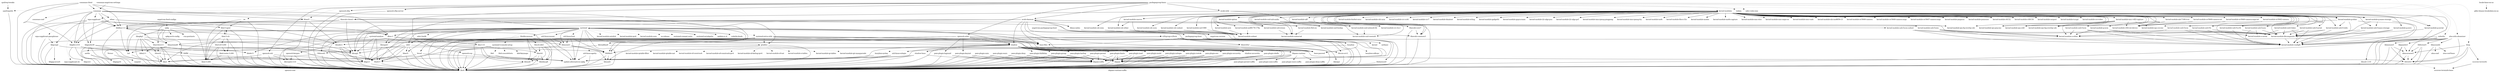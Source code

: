 digraph depends {
    node [shape=plaintext]
"alsa-utils-alsamixer" -> "libasound2";
"alsa-utils-alsamixer" -> "libc6";
"alsa-utils-alsamixer" -> "libformw5";
"alsa-utils-alsamixer" -> "libmenuw5";
"alsa-utils-alsamixer" -> "libncursesw5";
"alsa-utils-alsamixer" -> "libpanelw5";
"alsa-utils-alsamixer" -> "libtinfo5";
"angstrom-feed-configs" -> "opkg" [style=dotted];
"angstrom-packagegroup-boot" -> "angstrom-version";
"angstrom-packagegroup-boot" -> "packagegroup-boot";
"avahi-daemon" -> "base-files";
"avahi-daemon" -> "base-passwd";
"avahi-daemon" -> "libavahi-common3";
"avahi-daemon" -> "libavahi-core7";
"avahi-daemon" -> "libc6";
"avahi-daemon" -> "libcap2";
"avahi-daemon" -> "libdaemon0";
"avahi-daemon" -> "libdbus-1-3";
"avahi-daemon" -> "libexpat1";
"avahi-daemon" -> "libnss-mdns" [style=dotted];
"avahi-daemon" -> "shadow";
"avahi-utils" -> "libavahi-client3";
"avahi-utils" -> "libavahi-common3";
"avahi-utils" -> "libc6";
"bluez5" -> "libc6";
"bluez5" -> "libdbus-1-3";
"bluez5" -> "libglib-2.0-0";
"bluez5" -> "libreadline6";
"bluez5" -> "libudev1";
"busybox" -> "busybox-syslog" [style=dotted];
"busybox" -> "busybox-udhcpc" [style=dotted];
"busybox" -> "libc6";
"busybox" -> "update-alternatives-opkg";
"busybox-syslog" -> "update-alternatives-opkg";
"connman" -> "bluez5";
"connman" -> "connman-conf" [style=dotted];
"connman" -> "dbus-1";
"connman" -> "iptables";
"connman" -> "libc6";
"connman" -> "libdbus-1-3";
"connman" -> "libglib-2.0-0";
"connman" -> "libgnutls30";
"connman" -> "ofono";
"connman" -> "wpa-supplicant";
"connman-angstrom-settings" -> "connman";
"connman-client" -> "connman";
"connman-client" -> "libc6";
"connman-client" -> "libdbus-1-3";
"connman-client" -> "libglib-2.0-0";
"connman-client" -> "libreadline6";
"cpufreq-tweaks" -> "cpufrequtils";
"cpufrequtils" -> "libc6";
"dbus-1" -> "base-files";
"dbus-1" -> "base-passwd";
"dbus-1" -> "libc6";
"dbus-1" -> "libdbus-1-3";
"dbus-1" -> "libexpat1";
"dbus-1" -> "libsystemd0";
"dbus-1" -> "libx11-6";
"dbus-1" -> "shadow";
"e2fsprogs-e2fsck" -> "libblkid1";
"e2fsprogs-e2fsck" -> "libc6";
"e2fsprogs-e2fsck" -> "libcom-err2";
"e2fsprogs-e2fsck" -> "libe2p2";
"e2fsprogs-e2fsck" -> "libext2fs2";
"e2fsprogs-e2fsck" -> "libuuid1";
"fixmac" -> "ranpwd";
"htop" -> "libc6";
"htop" -> "libncursesw5";
"htop" -> "libtinfo5";
"htop" -> "ncurses-terminfo";
"iptables" -> "kernel-module-ip-tables" [style=dotted];
"iptables" -> "kernel-module-ipt-masquerade" [style=dotted];
"iptables" -> "kernel-module-iptable-filter" [style=dotted];
"iptables" -> "kernel-module-iptable-nat" [style=dotted];
"iptables" -> "kernel-module-nf-conntrack" [style=dotted];
"iptables" -> "kernel-module-nf-conntrack-ipv4" [style=dotted];
"iptables" -> "kernel-module-nf-defrag-ipv4" [style=dotted];
"iptables" -> "kernel-module-nf-nat" [style=dotted];
"iptables" -> "kernel-module-x-tables" [style=dotted];
"iptables" -> "libc6";
"iw" -> "libc6";
"iw" -> "libnl-3-200";
"iw" -> "libnl-3-genl";
"kbd" -> "libc6";
"kbd" -> "update-alternatives-opkg";
"kernel-module-adv7180-tvin" -> "kernel-module-v4l2-int-device";
"kernel-module-asix" -> "kernel-module-usbnet";
"kernel-module-ax88179-178a" -> "kernel-module-usbnet";
"kernel-module-cdc-eem" -> "kernel-module-usbnet";
"kernel-module-cdc-ether" -> "kernel-module-usbnet";
"kernel-module-cdc-ncm" -> "kernel-module-usbnet";
"kernel-module-cdc-subset" -> "kernel-module-usbnet";
"kernel-module-ftdi-sio" -> "kernel-module-usbserial";
"kernel-module-g-ether" -> "kernel-module-configfs";
"kernel-module-g-ether" -> "kernel-module-libcomposite";
"kernel-module-g-ether" -> "kernel-module-u-ether";
"kernel-module-g-ether" -> "kernel-module-usb-f-rndis";
"kernel-module-g-mass-storage" -> "kernel-module-configfs";
"kernel-module-g-mass-storage" -> "kernel-module-libcomposite";
"kernel-module-g-mass-storage" -> "kernel-module-usb-f-mass-storage";
"kernel-module-g-ncm" -> "kernel-module-configfs";
"kernel-module-g-ncm" -> "kernel-module-libcomposite";
"kernel-module-g-ncm" -> "kernel-module-u-ether";
"kernel-module-g-serial" -> "kernel-module-configfs";
"kernel-module-g-serial" -> "kernel-module-libcomposite";
"kernel-module-g-zero" -> "kernel-module-configfs";
"kernel-module-g-zero" -> "kernel-module-libcomposite";
"kernel-module-libcomposite" -> "kernel-module-configfs";
"kernel-module-mxc-v4l2-capture" -> "kernel-module-ipu-bg-overlay-sdc";
"kernel-module-mxc-v4l2-capture" -> "kernel-module-ipu-csi-enc";
"kernel-module-mxc-v4l2-capture" -> "kernel-module-ipu-fg-overlay-sdc";
"kernel-module-mxc-v4l2-capture" -> "kernel-module-ipu-prp-enc";
"kernel-module-mxc-v4l2-capture" -> "kernel-module-ipu-still";
"kernel-module-mxc-v4l2-capture" -> "kernel-module-v4l2-int-device";
"kernel-module-net1080" -> "kernel-module-usbnet";
"kernel-module-option" -> "kernel-module-usb-wwan";
"kernel-module-option" -> "kernel-module-usbserial";
"kernel-module-ov5640-camera-int" -> "kernel-module-v4l2-int-device";
"kernel-module-ov5640-camera-mipi-int" -> "kernel-module-v4l2-int-device";
"kernel-module-ov5642-camera" -> "kernel-module-v4l2-int-device";
"kernel-module-snd-usb-audio" -> "kernel-module-snd-hwdep";
"kernel-module-snd-usb-audio" -> "kernel-module-snd-rawmidi";
"kernel-module-snd-usb-audio" -> "kernel-module-snd-usbmidi-lib";
"kernel-module-snd-usbmidi-lib" -> "kernel-module-snd-rawmidi";
"kernel-module-udf" -> "kernel-module-crc-itu-t";
"kernel-module-usb-f-acm" -> "kernel-module-configfs";
"kernel-module-usb-f-acm" -> "kernel-module-libcomposite";
"kernel-module-usb-f-acm" -> "kernel-module-u-serial";
"kernel-module-usb-f-ecm" -> "kernel-module-configfs";
"kernel-module-usb-f-ecm" -> "kernel-module-libcomposite";
"kernel-module-usb-f-ecm" -> "kernel-module-u-ether";
"kernel-module-usb-f-ecm-subset" -> "kernel-module-configfs";
"kernel-module-usb-f-ecm-subset" -> "kernel-module-libcomposite";
"kernel-module-usb-f-ecm-subset" -> "kernel-module-u-ether";
"kernel-module-usb-f-eem" -> "kernel-module-configfs";
"kernel-module-usb-f-eem" -> "kernel-module-libcomposite";
"kernel-module-usb-f-eem" -> "kernel-module-u-ether";
"kernel-module-usb-f-fs" -> "kernel-module-configfs";
"kernel-module-usb-f-fs" -> "kernel-module-libcomposite";
"kernel-module-usb-f-mass-storage" -> "kernel-module-configfs";
"kernel-module-usb-f-mass-storage" -> "kernel-module-libcomposite";
"kernel-module-usb-f-ncm" -> "kernel-module-configfs";
"kernel-module-usb-f-ncm" -> "kernel-module-libcomposite";
"kernel-module-usb-f-ncm" -> "kernel-module-u-ether";
"kernel-module-usb-f-obex" -> "kernel-module-configfs";
"kernel-module-usb-f-obex" -> "kernel-module-libcomposite";
"kernel-module-usb-f-obex" -> "kernel-module-u-serial";
"kernel-module-usb-f-rndis" -> "kernel-module-configfs";
"kernel-module-usb-f-rndis" -> "kernel-module-libcomposite";
"kernel-module-usb-f-rndis" -> "kernel-module-u-ether";
"kernel-module-usb-f-serial" -> "kernel-module-configfs";
"kernel-module-usb-f-serial" -> "kernel-module-libcomposite";
"kernel-module-usb-f-serial" -> "kernel-module-u-serial";
"kernel-module-usb-f-ss-lb" -> "kernel-module-configfs";
"kernel-module-usb-f-ss-lb" -> "kernel-module-libcomposite";
"kernel-module-usb-wwan" -> "kernel-module-usbserial";
"kernel-module-zaurus" -> "kernel-module-cdc-ether";
"kernel-module-zaurus" -> "kernel-module-usbnet";
"kernel-modules" -> "kernel-module-adv7180-tvin";
"kernel-modules" -> "kernel-module-asix";
"kernel-modules" -> "kernel-module-ax88179-178a";
"kernel-modules" -> "kernel-module-binfmt-misc";
"kernel-modules" -> "kernel-module-cdc-acm";
"kernel-modules" -> "kernel-module-cdc-eem";
"kernel-modules" -> "kernel-module-cdc-ether";
"kernel-modules" -> "kernel-module-cdc-ncm";
"kernel-modules" -> "kernel-module-cdc-subset";
"kernel-modules" -> "kernel-module-configfs";
"kernel-modules" -> "kernel-module-crc-ccitt";
"kernel-modules" -> "kernel-module-crc-itu-t";
"kernel-modules" -> "kernel-module-crc7";
"kernel-modules" -> "kernel-module-dmatest";
"kernel-modules" -> "kernel-module-evbug";
"kernel-modules" -> "kernel-module-ftdi-sio";
"kernel-modules" -> "kernel-module-g-ether";
"kernel-modules" -> "kernel-module-g-mass-storage";
"kernel-modules" -> "kernel-module-g-ncm";
"kernel-modules" -> "kernel-module-g-serial";
"kernel-modules" -> "kernel-module-g-zero";
"kernel-modules" -> "kernel-module-gadgetfs";
"kernel-modules" -> "kernel-module-gspca-main";
"kernel-modules" -> "kernel-module-i2c-algo-pca";
"kernel-modules" -> "kernel-module-i2c-algo-pcf";
"kernel-modules" -> "kernel-module-imx-rpmsg-pingpong";
"kernel-modules" -> "kernel-module-imx-rpmsg-tty";
"kernel-modules" -> "kernel-module-ipu-bg-overlay-sdc";
"kernel-modules" -> "kernel-module-ipu-csi-enc";
"kernel-modules" -> "kernel-module-ipu-fg-overlay-sdc";
"kernel-modules" -> "kernel-module-ipu-prp-enc";
"kernel-modules" -> "kernel-module-ipu-still";
"kernel-modules" -> "kernel-module-isofs";
"kernel-modules" -> "kernel-module-libcomposite";
"kernel-modules" -> "kernel-module-libcrc32c";
"kernel-modules" -> "kernel-module-msdos";
"kernel-modules" -> "kernel-module-mx6s-capture";
"kernel-modules" -> "kernel-module-mxc-dcic";
"kernel-modules" -> "kernel-module-mxc-mipi-csi";
"kernel-modules" -> "kernel-module-mxc-v4l2-capture";
"kernel-modules" -> "kernel-module-mxc-vadc";
"kernel-modules" -> "kernel-module-net1080";
"kernel-modules" -> "kernel-module-nls-iso8859-15";
"kernel-modules" -> "kernel-module-option";
"kernel-modules" -> "kernel-module-ov5640-camera";
"kernel-modules" -> "kernel-module-ov5640-camera-int";
"kernel-modules" -> "kernel-module-ov5640-camera-mipi";
"kernel-modules" -> "kernel-module-ov5640-camera-mipi-int";
"kernel-modules" -> "kernel-module-ov5642-camera";
"kernel-modules" -> "kernel-module-ov5647-camera-mipi";
"kernel-modules" -> "kernel-module-pegasus";
"kernel-modules" -> "kernel-module-psmouse";
"kernel-modules" -> "kernel-module-r8152";
"kernel-modules" -> "kernel-module-rtl8150";
"kernel-modules" -> "kernel-module-serport";
"kernel-modules" -> "kernel-module-snd-hwdep";
"kernel-modules" -> "kernel-module-snd-rawmidi";
"kernel-modules" -> "kernel-module-snd-usb-audio";
"kernel-modules" -> "kernel-module-snd-usbmidi-lib";
"kernel-modules" -> "kernel-module-tcrypt";
"kernel-modules" -> "kernel-module-u-ether";
"kernel-modules" -> "kernel-module-u-serial";
"kernel-modules" -> "kernel-module-udf";
"kernel-modules" -> "kernel-module-usb-f-acm";
"kernel-modules" -> "kernel-module-usb-f-ecm";
"kernel-modules" -> "kernel-module-usb-f-ecm-subset";
"kernel-modules" -> "kernel-module-usb-f-eem";
"kernel-modules" -> "kernel-module-usb-f-fs";
"kernel-modules" -> "kernel-module-usb-f-mass-storage";
"kernel-modules" -> "kernel-module-usb-f-ncm";
"kernel-modules" -> "kernel-module-usb-f-obex";
"kernel-modules" -> "kernel-module-usb-f-rndis";
"kernel-modules" -> "kernel-module-usb-f-serial";
"kernel-modules" -> "kernel-module-usb-f-ss-lb";
"kernel-modules" -> "kernel-module-usb-wwan";
"kernel-modules" -> "kernel-module-usbnet";
"kernel-modules" -> "kernel-module-usbserial";
"kernel-modules" -> "kernel-module-uvcvideo";
"kernel-modules" -> "kernel-module-v4l2-int-device";
"kernel-modules" -> "kernel-module-zaurus";
"kmod" -> "libc6";
"kmod" -> "libz1";
"kmod" -> "update-alternatives-opkg";
"libacl1" -> "libattr1";
"libacl1" -> "libc6";
"libarchive13" -> "libattr1";
"libarchive13" -> "libbz2-1";
"libarchive13" -> "libc6";
"libarchive13" -> "libxml2";
"libarchive13" -> "libz1";
"libasound2" -> "alsa-conf";
"libasound2" -> "alsa-conf-base";
"libasound2" -> "libc6";
"libattr1" -> "libc6";
"libavahi-client3" -> "libavahi-common3";
"libavahi-client3" -> "libc6";
"libavahi-client3" -> "libcap2";
"libavahi-client3" -> "libdbus-1-3";
"libavahi-client3" -> "libsystemd0";
"libavahi-client3" -> "lz4";
"libavahi-common3" -> "libc6";
"libavahi-core7" -> "libavahi-common3";
"libavahi-core7" -> "libc6";
"libblkid1" -> "libc6";
"libblkid1" -> "libuuid1";
"libbz2-1" -> "libc6";
"libcap2" -> "libattr1";
"libcap2" -> "libc6";
"libcom-err2" -> "libc6";
"libcrypto1.0.0" -> "libc6";
"libcrypto1.0.0" -> "openssl-conf" [style=dotted];
"libdaemon0" -> "libc6";
"libdbus-1-3" -> "dbus-1" [style=dotted];
"libdbus-1-3" -> "libc6";
"libdbus-1-3" -> "libcap2";
"libdbus-1-3" -> "libsystemd0";
"libdbus-1-3" -> "lz4";
"libe2p2" -> "libc6";
"libexpat1" -> "libc6";
"libexpat1" -> "libgcc1";
"libext2fs2" -> "libblkid1";
"libext2fs2" -> "libc6";
"libext2fs2" -> "libcom-err2";
"libffi6" -> "libc6";
"libffi6" -> "libgcc1";
"libformw5" -> "libc6";
"libformw5" -> "libncursesw5";
"libformw5" -> "libtinfo5";
"libgcc1" -> "libc6";
"libgcrypt" -> "libc6";
"libgcrypt" -> "libcap2";
"libgcrypt" -> "libgpg-error0";
"libglib-2.0-0" -> "libc6";
"libglib-2.0-0" -> "libffi6";
"libglib-2.0-0" -> "libpcre1";
"libglib-2.0-0" -> "libz1";
"libgmp10" -> "libc6";
"libgnutls30" -> "libc6";
"libgnutls30" -> "libgmp10";
"libgnutls30" -> "libidn11";
"libgnutls30" -> "libz1";
"libgnutls30" -> "nettle";
"libgpg-error0" -> "libc6";
"libidn11" -> "libc6";
"libkmod2" -> "libc6";
"libkmod2" -> "libz1";
"libmenuw5" -> "libc6";
"libmenuw5" -> "libncursesw5";
"libmenuw5" -> "libtinfo5";
"libmount1" -> "libblkid1";
"libmount1" -> "libc6";
"libmount1" -> "libuuid1";
"libncursesw5" -> "libc6";
"libncursesw5" -> "libtinfo5";
"libnl-3-200" -> "libc6";
"libnl-3-cli" -> "libc6";
"libnl-3-cli" -> "libnl-3-200";
"libnl-3-cli" -> "libnl-3-genl";
"libnl-3-cli" -> "libnl-nf-3-200";
"libnl-3-cli" -> "libnl-route-3-200";
"libnl-3-genl" -> "libc6";
"libnl-3-genl" -> "libnl-3-200";
"libnl-3-genl" -> "libnl-3-cli";
"libnl-nf-3-200" -> "libc6";
"libnl-nf-3-200" -> "libnl-3-200";
"libnl-nf-3-200" -> "libnl-route-3-200";
"libnl-route-3-200" -> "libc6";
"libnl-route-3-200" -> "libnl-3-200";
"libnss-mdns" -> "avahi-daemon";
"libnss-mdns" -> "libc6";
"libopkg1" -> "libarchive13";
"libopkg1" -> "libattr1";
"libopkg1" -> "libbz2-1";
"libopkg1" -> "libc6";
"libopkg1" -> "libxml2";
"libopkg1" -> "libz1";
"libpam" -> "libc6";
"libpam" -> "libpam-runtime-suffix" [style=dotted];
"libpam-runtime" -> "libpam-suffix";
"libpam-runtime" -> "pam-plugin-deny-suffix";
"libpam-runtime" -> "pam-plugin-permit-suffix";
"libpam-runtime" -> "pam-plugin-unix-suffix";
"libpam-runtime" -> "pam-plugin-warn-suffix";
"libpanelw5" -> "libc6";
"libpanelw5" -> "libncursesw5";
"libpanelw5" -> "libtinfo5";
"libpcre1" -> "libc6";
"libreadline6" -> "libc6";
"libreadline6" -> "libtinfo5";
"libsystemd0" -> "libc6";
"libsystemd0" -> "libcap2";
"libsystemd0" -> "libgcc1";
"libsystemd0" -> "lz4";
"libtinfo5" -> "libc6";
"libtinfo5" -> "ncurses-terminfo-base" [style=dotted];
"libudev1" -> "libc6";
"libudev1" -> "libcap2";
"libudev1" -> "libgcc1";
"libusb-1.0-0" -> "libc6";
"libuuid1" -> "libc6";
"libx11-6" -> "libc6";
"libx11-6" -> "libxau6";
"libx11-6" -> "libxcb1";
"libx11-6" -> "libxdmcp6";
"libxau6" -> "libc6";
"libxcb-xkb1" -> "libc6";
"libxcb-xkb1" -> "libxau6";
"libxcb-xkb1" -> "libxcb1";
"libxcb-xkb1" -> "libxdmcp6";
"libxcb1" -> "libc6";
"libxcb1" -> "libxau6";
"libxcb1" -> "libxdmcp6";
"libxdmcp6" -> "libc6";
"libxkbcommon" -> "libc6";
"libxkbcommon" -> "libxau6";
"libxkbcommon" -> "libxcb-xkb1";
"libxkbcommon" -> "libxcb1";
"libxkbcommon" -> "libxdmcp6";
"libxml2" -> "libc6";
"libxml2" -> "libgcc1";
"libxml2" -> "libz1";
"libz1" -> "libc6";
"locale-base-en-us" -> "glibc-binary-localedata-en-us";
"lz4" -> "libc6";
"ncurses-terminfo" -> "ncurses-terminfo-base";
"nettle" -> "libc6";
"nettle" -> "libgmp10";
"ofono" -> "dbus-1";
"ofono" -> "libc6";
"ofono" -> "libdbus-1-3";
"ofono" -> "libglib-2.0-0";
"ofono" -> "libudev1";
"openssh-keygen" -> "libc6";
"openssh-keygen" -> "libcrypto1.0.0";
"openssh-scp" -> "libc6";
"openssh-scp" -> "update-alternatives-opkg";
"openssh-sftp" -> "libc6";
"openssh-sftp-server" -> "libc6";
"openssh-ssh" -> "libc6";
"openssh-ssh" -> "libcrypto1.0.0";
"openssh-ssh" -> "libz1";
"openssh-ssh" -> "update-alternatives-opkg";
"openssh-sshd" -> "base-files";
"openssh-sshd" -> "base-passwd";
"openssh-sshd" -> "libc6";
"openssh-sshd" -> "libcrypto1.0.0";
"openssh-sshd" -> "libpam";
"openssh-sshd" -> "libz1";
"openssh-sshd" -> "openssh-keygen";
"openssh-sshd" -> "pam-plugin-keyinit";
"openssh-sshd" -> "pam-plugin-loginuid";
"openssh-sshd" -> "shadow";
"opkg" -> "libarchive13";
"opkg" -> "libc6";
"opkg" -> "libopkg1";
"opkg" -> "opkg-arch-config";
"opkg" -> "run-postinsts";
"opkg" -> "update-alternatives-opkg";
"packagegroup-basic" -> "alsa-utils-alsamixer" [style=dotted];
"packagegroup-basic" -> "avahi-daemon";
"packagegroup-basic" -> "avahi-utils";
"packagegroup-basic" -> "bluez5" [style=dotted];
"packagegroup-basic" -> "cpufrequtils" [style=dotted];
"packagegroup-basic" -> "htop" [style=dotted];
"packagegroup-basic" -> "iw" [style=dotted];
"packagegroup-basic" -> "kernel-module-g-ether" [style=dotted];
"packagegroup-basic" -> "kernel-module-g-mass-storage" [style=dotted];
"packagegroup-basic" -> "kernel-module-g-serial" [style=dotted];
"packagegroup-basic" -> "kernel-modules" [style=dotted];
"packagegroup-basic" -> "openssh-scp";
"packagegroup-basic" -> "openssh-sftp";
"packagegroup-basic" -> "openssh-sftp-server";
"packagegroup-basic" -> "openssh-ssh";
"packagegroup-basic" -> "openssh-sshd";
"packagegroup-basic" -> "tzdata" [style=dotted];
"packagegroup-basic" -> "udev-rules-imx" [style=dotted];
"packagegroup-basic" -> "usbutils" [style=dotted];
"packagegroup-basic" -> "wpa-supplicant" [style=dotted];
"packagegroup-boot" -> "base-files";
"packagegroup-boot" -> "base-passwd";
"packagegroup-boot" -> "busybox";
"packagegroup-boot" -> "kernel" [style=dotted];
"packagegroup-boot" -> "netbase";
"pam-plugin-deny" -> "libc6";
"pam-plugin-deny" -> "libpam";
"pam-plugin-deny" -> "libpam-suffix";
"pam-plugin-env" -> "libc6";
"pam-plugin-env" -> "libpam";
"pam-plugin-env" -> "libpam-suffix";
"pam-plugin-faildelay" -> "libc6";
"pam-plugin-faildelay" -> "libpam";
"pam-plugin-faildelay" -> "libpam-suffix";
"pam-plugin-group" -> "libc6";
"pam-plugin-group" -> "libpam";
"pam-plugin-group" -> "libpam-suffix";
"pam-plugin-keyinit" -> "libc6";
"pam-plugin-keyinit" -> "libpam";
"pam-plugin-keyinit" -> "libpam-suffix";
"pam-plugin-lastlog" -> "libc6";
"pam-plugin-lastlog" -> "libpam";
"pam-plugin-lastlog" -> "libpam-suffix";
"pam-plugin-limits" -> "libc6";
"pam-plugin-limits" -> "libpam";
"pam-plugin-limits" -> "libpam-suffix";
"pam-plugin-loginuid" -> "libc6";
"pam-plugin-loginuid" -> "libpam";
"pam-plugin-loginuid" -> "libpam-suffix";
"pam-plugin-mail" -> "libc6";
"pam-plugin-mail" -> "libpam";
"pam-plugin-mail" -> "libpam-suffix";
"pam-plugin-motd" -> "libc6";
"pam-plugin-motd" -> "libpam";
"pam-plugin-motd" -> "libpam-suffix";
"pam-plugin-nologin" -> "libc6";
"pam-plugin-nologin" -> "libpam";
"pam-plugin-nologin" -> "libpam-suffix";
"pam-plugin-permit" -> "libc6";
"pam-plugin-permit" -> "libpam";
"pam-plugin-permit" -> "libpam-suffix";
"pam-plugin-rootok" -> "libc6";
"pam-plugin-rootok" -> "libpam";
"pam-plugin-rootok" -> "libpam-suffix";
"pam-plugin-securetty" -> "libc6";
"pam-plugin-securetty" -> "libpam";
"pam-plugin-securetty" -> "libpam-suffix";
"pam-plugin-shells" -> "libc6";
"pam-plugin-shells" -> "libpam";
"pam-plugin-shells" -> "libpam-suffix";
"pam-plugin-unix" -> "libc6";
"pam-plugin-unix" -> "libpam";
"pam-plugin-unix" -> "libpam-suffix";
"pam-plugin-warn" -> "libc6";
"pam-plugin-warn" -> "libpam";
"pam-plugin-warn" -> "libpam-suffix";
"ranpwd" -> "libc6";
"shadow" -> "base-passwd";
"shadow" -> "libc6";
"shadow" -> "libpam";
"shadow" -> "libpam-runtime";
"shadow" -> "pam-plugin-env";
"shadow" -> "pam-plugin-faildelay";
"shadow" -> "pam-plugin-group";
"shadow" -> "pam-plugin-lastlog";
"shadow" -> "pam-plugin-limits";
"shadow" -> "pam-plugin-mail";
"shadow" -> "pam-plugin-motd";
"shadow" -> "pam-plugin-nologin";
"shadow" -> "pam-plugin-rootok";
"shadow" -> "pam-plugin-securetty";
"shadow" -> "pam-plugin-shells";
"shadow" -> "shadow-base";
"shadow" -> "shadow-securetty";
"shadow" -> "update-alternatives-opkg";
"shadow" -> "util-linux-sulogin";
"shadow-base" -> "libc6";
"shadow-base" -> "libpam";
"shadow-base" -> "update-alternatives-opkg";
"systemd" -> "base-files";
"systemd" -> "base-passwd";
"systemd" -> "dbus-1";
"systemd" -> "e2fsprogs-e2fsck" [style=dotted];
"systemd" -> "iptables";
"systemd" -> "kernel-module-autofs4" [style=dotted];
"systemd" -> "kernel-module-ipv6" [style=dotted];
"systemd" -> "kernel-module-unix" [style=dotted];
"systemd" -> "kmod";
"systemd" -> "libacl1";
"systemd" -> "libattr1";
"systemd" -> "libc6";
"systemd" -> "libcap2";
"systemd" -> "libgcc1";
"systemd" -> "libidn11";
"systemd" -> "libkmod2";
"systemd" -> "libmount1";
"systemd" -> "libpam";
"systemd" -> "libxkbcommon";
"systemd" -> "lz4";
"systemd" -> "os-release" [style=dotted];
"systemd" -> "shadow";
"systemd" -> "systemd-compat-units" [style=dotted];
"systemd" -> "systemd-extra-utils" [style=dotted];
"systemd" -> "systemd-serialgetty" [style=dotted];
"systemd" -> "systemd-vconsole-setup" [style=dotted];
"systemd" -> "udev";
"systemd" -> "udev-hwdb" [style=dotted];
"systemd" -> "update-alternatives-opkg";
"systemd" -> "update-rc.d";
"systemd" -> "util-linux-agetty" [style=dotted];
"systemd" -> "util-linux-fsck" [style=dotted];
"systemd" -> "util-linux-mount";
"systemd" -> "volatile-binds";
"systemd-analyze" -> "libattr1";
"systemd-analyze" -> "libc6";
"systemd-analyze" -> "libcap2";
"systemd-analyze" -> "libgcc1";
"systemd-analyze" -> "libmount1";
"systemd-analyze" -> "libpam";
"systemd-extra-utils" -> "base-files";
"systemd-extra-utils" -> "base-passwd";
"systemd-extra-utils" -> "iptables";
"systemd-extra-utils" -> "libattr1";
"systemd-extra-utils" -> "libblkid1";
"systemd-extra-utils" -> "libc6";
"systemd-extra-utils" -> "libcap2";
"systemd-extra-utils" -> "libgcc1";
"systemd-extra-utils" -> "shadow";
"systemd-serialgetty" -> "systemd";
"systemd-vconsole-setup" -> "kbd" [style=dotted];
"systemd-vconsole-setup" -> "kbd-consolefonts" [style=dotted];
"systemd-vconsole-setup" -> "kbd-keymaps" [style=dotted];
"systemd-vconsole-setup" -> "libc6";
"systemd-vconsole-setup" -> "libgcc1";
"udev" -> "libacl1";
"udev" -> "libattr1";
"udev" -> "libblkid1";
"udev" -> "libc6";
"udev" -> "libgcc1";
"udev" -> "libkmod2";
"udev-hwdb" -> "udev";
"usbutils" -> "libc6";
"usbutils" -> "libudev1";
"usbutils" -> "libusb-1.0-0";
"util-linux-agetty" -> "libc6";
"util-linux-agetty" -> "update-alternatives-opkg";
"util-linux-fsck" -> "libblkid1";
"util-linux-fsck" -> "libc6";
"util-linux-fsck" -> "libmount1";
"util-linux-fsck" -> "update-alternatives-opkg";
"util-linux-mount" -> "libc6";
"util-linux-mount" -> "libmount1";
"util-linux-mount" -> "update-alternatives-opkg";
"util-linux-sulogin" -> "libc6";
"util-linux-sulogin" -> "update-alternatives-opkg";
"wpa-supplicant" -> "libc6";
"wpa-supplicant" -> "libdbus-1-3";
"wpa-supplicant" -> "libgcrypt";
"wpa-supplicant" -> "libgnutls30";
"wpa-supplicant" -> "libnl-3-200";
"wpa-supplicant" -> "libnl-3-genl";
"wpa-supplicant" -> "wpa-supplicant-cli" [style=dotted];
"wpa-supplicant" -> "wpa-supplicant-passphrase" [style=dotted];
"wpa-supplicant-cli" -> "libc6";
"wpa-supplicant-passphrase" -> "libc6";
"wpa-supplicant-passphrase" -> "libgcrypt";
}
